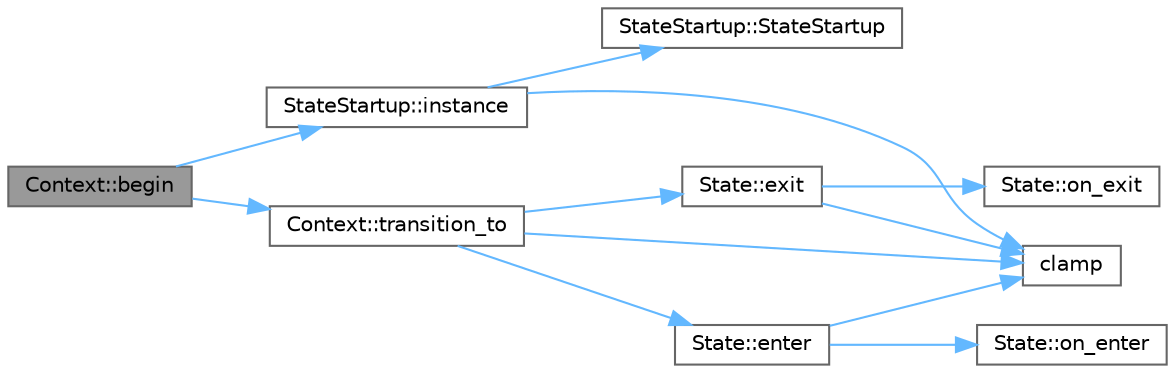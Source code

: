digraph "Context::begin"
{
 // LATEX_PDF_SIZE
  bgcolor="transparent";
  edge [fontname=Helvetica,fontsize=10,labelfontname=Helvetica,labelfontsize=10];
  node [fontname=Helvetica,fontsize=10,shape=box,height=0.2,width=0.4];
  rankdir="LR";
  Node1 [id="Node000001",label="Context::begin",height=0.2,width=0.4,color="gray40", fillcolor="grey60", style="filled", fontcolor="black",tooltip=" "];
  Node1 -> Node2 [id="edge1_Node000001_Node000002",color="steelblue1",style="solid",tooltip=" "];
  Node2 [id="Node000002",label="StateStartup::instance",height=0.2,width=0.4,color="grey40", fillcolor="white", style="filled",URL="$class_state_startup.html#a4f51bf08ed5a31e78ddc0d2e778a8087",tooltip=" "];
  Node2 -> Node3 [id="edge2_Node000002_Node000003",color="steelblue1",style="solid",tooltip=" "];
  Node3 [id="Node000003",label="clamp",height=0.2,width=0.4,color="grey40", fillcolor="white", style="filled",URL="$archive_2bgeigie__firmware__pio_2src_2configuration__server_8cpp.html#aed8613cf8a8e4ab677db757821414653",tooltip=" "];
  Node2 -> Node4 [id="edge3_Node000002_Node000004",color="steelblue1",style="solid",tooltip=" "];
  Node4 [id="Node000004",label="StateStartup::StateStartup",height=0.2,width=0.4,color="grey40", fillcolor="white", style="filled",URL="$class_state_startup.html#a6416d7257dea0f68f3e037827dde3036",tooltip=" "];
  Node1 -> Node5 [id="edge4_Node000001_Node000005",color="steelblue1",style="solid",tooltip=" "];
  Node5 [id="Node000005",label="Context::transition_to",height=0.2,width=0.4,color="grey40", fillcolor="white", style="filled",URL="$class_context.html#a33b213d58cb2d6bd4e2affdd5416e9be",tooltip=" "];
  Node5 -> Node3 [id="edge5_Node000005_Node000003",color="steelblue1",style="solid",tooltip=" "];
  Node5 -> Node6 [id="edge6_Node000005_Node000006",color="steelblue1",style="solid",tooltip=" "];
  Node6 [id="Node000006",label="State::enter",height=0.2,width=0.4,color="grey40", fillcolor="white", style="filled",URL="$class_state.html#a3c1399d4cb6c84dfa4d8ba0ee71e2ce5",tooltip=" "];
  Node6 -> Node3 [id="edge7_Node000006_Node000003",color="steelblue1",style="solid",tooltip=" "];
  Node6 -> Node7 [id="edge8_Node000006_Node000007",color="steelblue1",style="solid",tooltip=" "];
  Node7 [id="Node000007",label="State::on_enter",height=0.2,width=0.4,color="grey40", fillcolor="white", style="filled",URL="$class_state.html#afc63f032dab5bd57dc2a9570e7e0d57c",tooltip=" "];
  Node5 -> Node8 [id="edge9_Node000005_Node000008",color="steelblue1",style="solid",tooltip=" "];
  Node8 [id="Node000008",label="State::exit",height=0.2,width=0.4,color="grey40", fillcolor="white", style="filled",URL="$class_state.html#ae5e43afacaf6c1a35c07f0d3622f6e86",tooltip=" "];
  Node8 -> Node3 [id="edge10_Node000008_Node000003",color="steelblue1",style="solid",tooltip=" "];
  Node8 -> Node9 [id="edge11_Node000008_Node000009",color="steelblue1",style="solid",tooltip=" "];
  Node9 [id="Node000009",label="State::on_exit",height=0.2,width=0.4,color="grey40", fillcolor="white", style="filled",URL="$class_state.html#a1bfe3a368211f8722ba22dbab6dc1c68",tooltip=" "];
}
